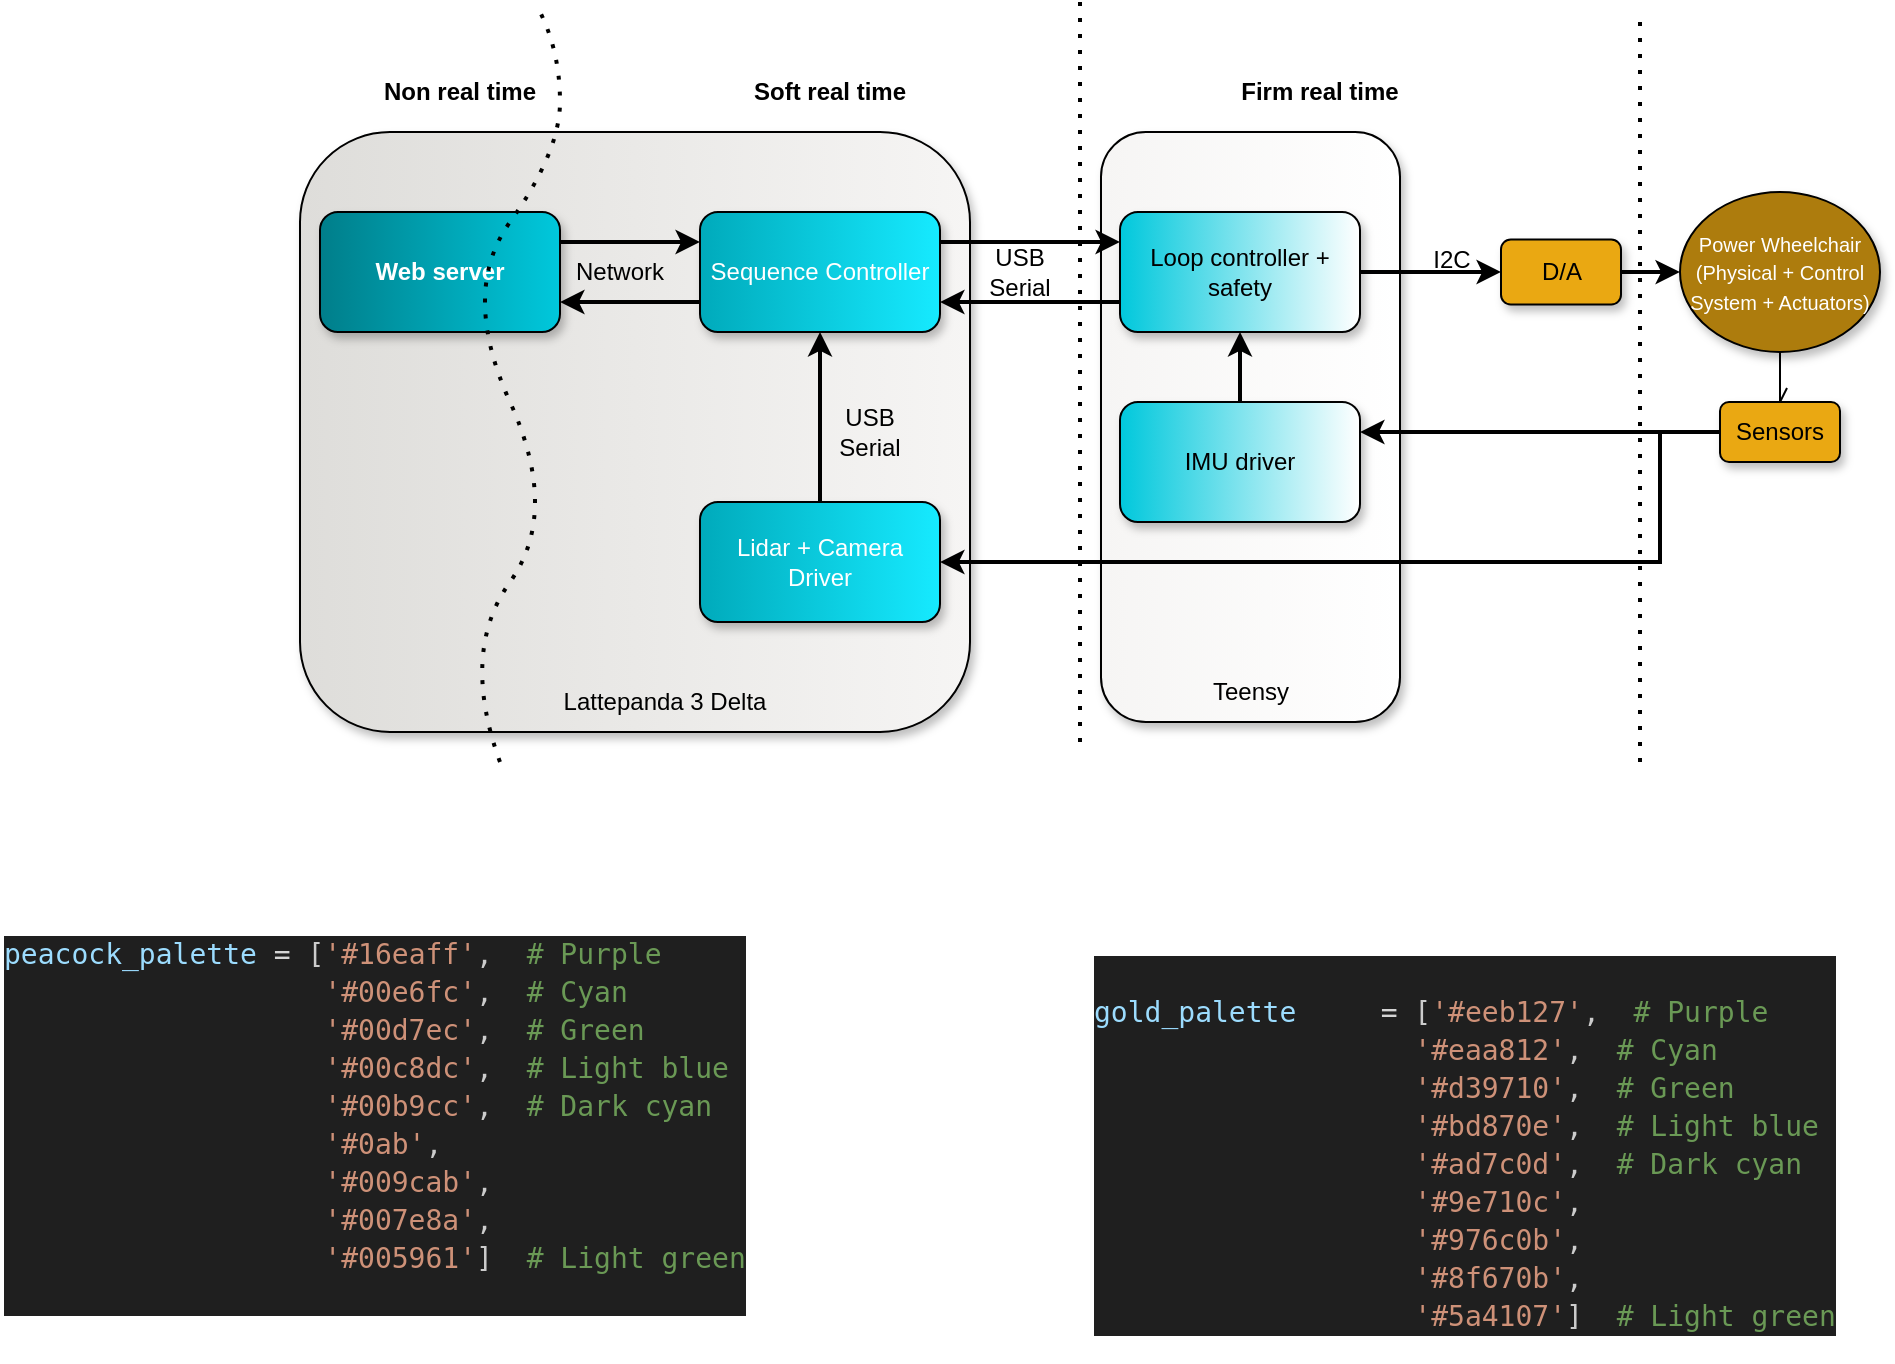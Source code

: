 <mxfile version="24.2.5" type="github">
  <diagram name="Page-1" id="5wNfrocpncal_ENUbVDi">
    <mxGraphModel dx="1839" dy="480" grid="1" gridSize="10" guides="1" tooltips="1" connect="1" arrows="1" fold="1" page="1" pageScale="1" pageWidth="850" pageHeight="1100" math="0" shadow="0">
      <root>
        <mxCell id="0" />
        <mxCell id="1" parent="0" />
        <mxCell id="nIHRb_h8EGxtnhW7rng_-34" value="" style="endArrow=none;dashed=1;html=1;dashPattern=1 3;strokeWidth=2;rounded=0;" edge="1" parent="1">
          <mxGeometry width="50" height="50" relative="1" as="geometry">
            <mxPoint x="700" y="480" as="sourcePoint" />
            <mxPoint x="700" y="110" as="targetPoint" />
          </mxGeometry>
        </mxCell>
        <mxCell id="nIHRb_h8EGxtnhW7rng_-42" value="&lt;p style=&quot;line-height: 120%;&quot; align=&quot;right&quot;&gt;&lt;br&gt;&lt;/p&gt;" style="rounded=1;whiteSpace=wrap;html=1;fillColor=#deddda;shadow=1;gradientColor=#f6f5f4;gradientDirection=east;" vertex="1" parent="1">
          <mxGeometry x="30" y="165" width="335" height="300" as="geometry" />
        </mxCell>
        <mxCell id="nIHRb_h8EGxtnhW7rng_-40" value="&lt;p style=&quot;line-height: 120%;&quot; align=&quot;right&quot;&gt;&lt;br&gt;&lt;/p&gt;" style="rounded=1;whiteSpace=wrap;html=1;fillColor=#f6f5f4;gradientColor=#ffffff;gradientDirection=east;shadow=1;" vertex="1" parent="1">
          <mxGeometry x="430.5" y="165" width="149.5" height="295" as="geometry" />
        </mxCell>
        <mxCell id="nIHRb_h8EGxtnhW7rng_-7" style="edgeStyle=orthogonalEdgeStyle;rounded=0;orthogonalLoop=1;jettySize=auto;html=1;entryX=0;entryY=0.5;entryDx=0;entryDy=0;strokeWidth=2;" edge="1" parent="1" source="nIHRb_h8EGxtnhW7rng_-2" target="nIHRb_h8EGxtnhW7rng_-21">
          <mxGeometry relative="1" as="geometry">
            <mxPoint x="700" y="235" as="targetPoint" />
          </mxGeometry>
        </mxCell>
        <mxCell id="nIHRb_h8EGxtnhW7rng_-2" value="Loop controller + safety" style="rounded=1;whiteSpace=wrap;html=1;fillColor=#00c8dc;shadow=1;gradientColor=#ffffff;gradientDirection=east;" vertex="1" parent="1">
          <mxGeometry x="440" y="205" width="120" height="60" as="geometry" />
        </mxCell>
        <mxCell id="nIHRb_h8EGxtnhW7rng_-3" value="&lt;font color=&quot;#ffffff&quot;&gt;Sequence Controller&lt;/font&gt;" style="rounded=1;whiteSpace=wrap;html=1;fillColor=#00aabb;shadow=1;fillStyle=auto;gradientColor=#16eaff;gradientDirection=east;" vertex="1" parent="1">
          <mxGeometry x="230" y="205" width="120" height="60" as="geometry" />
        </mxCell>
        <mxCell id="nIHRb_h8EGxtnhW7rng_-4" value="&lt;b&gt;&lt;font color=&quot;#ffffff&quot;&gt;Web server&lt;/font&gt;&lt;/b&gt;" style="rounded=1;whiteSpace=wrap;html=1;fillColor=#007e8a;glass=0;shadow=1;gradientColor=#00c8dc;gradientDirection=east;" vertex="1" parent="1">
          <mxGeometry x="40" y="205" width="120" height="60" as="geometry" />
        </mxCell>
        <mxCell id="nIHRb_h8EGxtnhW7rng_-14" value="" style="edgeStyle=orthogonalEdgeStyle;rounded=0;orthogonalLoop=1;jettySize=auto;html=1;strokeWidth=2;" edge="1" parent="1" source="nIHRb_h8EGxtnhW7rng_-5" target="nIHRb_h8EGxtnhW7rng_-3">
          <mxGeometry relative="1" as="geometry" />
        </mxCell>
        <mxCell id="nIHRb_h8EGxtnhW7rng_-5" value="&lt;font color=&quot;#ffffff&quot;&gt;Lidar + Camera Driver&lt;/font&gt;" style="rounded=1;whiteSpace=wrap;html=1;fillColor=#00aabb;shadow=1;gradientColor=#16eaff;gradientDirection=east;" vertex="1" parent="1">
          <mxGeometry x="230" y="350" width="120" height="60" as="geometry" />
        </mxCell>
        <mxCell id="nIHRb_h8EGxtnhW7rng_-13" value="" style="edgeStyle=orthogonalEdgeStyle;rounded=0;orthogonalLoop=1;jettySize=auto;html=1;strokeWidth=2;" edge="1" parent="1" source="nIHRb_h8EGxtnhW7rng_-6" target="nIHRb_h8EGxtnhW7rng_-2">
          <mxGeometry relative="1" as="geometry" />
        </mxCell>
        <mxCell id="nIHRb_h8EGxtnhW7rng_-6" value="IMU driver" style="rounded=1;whiteSpace=wrap;html=1;fillColor=#00c8dc;shadow=1;gradientColor=#ffffff;gradientDirection=east;" vertex="1" parent="1">
          <mxGeometry x="440" y="300" width="120" height="60" as="geometry" />
        </mxCell>
        <mxCell id="nIHRb_h8EGxtnhW7rng_-15" value="" style="endArrow=classic;html=1;rounded=0;exitX=1;exitY=0.25;exitDx=0;exitDy=0;entryX=0;entryY=0.25;entryDx=0;entryDy=0;strokeWidth=2;" edge="1" parent="1" source="nIHRb_h8EGxtnhW7rng_-3" target="nIHRb_h8EGxtnhW7rng_-2">
          <mxGeometry width="50" height="50" relative="1" as="geometry">
            <mxPoint x="360" y="370" as="sourcePoint" />
            <mxPoint x="410" y="320" as="targetPoint" />
          </mxGeometry>
        </mxCell>
        <mxCell id="nIHRb_h8EGxtnhW7rng_-16" value="" style="endArrow=classic;html=1;rounded=0;exitX=0;exitY=0.75;exitDx=0;exitDy=0;entryX=1;entryY=0.75;entryDx=0;entryDy=0;strokeWidth=2;" edge="1" parent="1" source="nIHRb_h8EGxtnhW7rng_-2" target="nIHRb_h8EGxtnhW7rng_-3">
          <mxGeometry width="50" height="50" relative="1" as="geometry">
            <mxPoint x="360" y="370" as="sourcePoint" />
            <mxPoint x="410" y="320" as="targetPoint" />
          </mxGeometry>
        </mxCell>
        <mxCell id="nIHRb_h8EGxtnhW7rng_-17" value="" style="endArrow=classic;html=1;rounded=0;exitX=1;exitY=0.25;exitDx=0;exitDy=0;entryX=0;entryY=0.25;entryDx=0;entryDy=0;strokeWidth=2;" edge="1" parent="1" source="nIHRb_h8EGxtnhW7rng_-4">
          <mxGeometry width="50" height="50" relative="1" as="geometry">
            <mxPoint x="180" y="220" as="sourcePoint" />
            <mxPoint x="230" y="220" as="targetPoint" />
          </mxGeometry>
        </mxCell>
        <mxCell id="nIHRb_h8EGxtnhW7rng_-18" value="" style="endArrow=classic;html=1;rounded=0;exitX=0;exitY=0.75;exitDx=0;exitDy=0;entryX=1;entryY=0.75;entryDx=0;entryDy=0;strokeWidth=2;" edge="1" parent="1" target="nIHRb_h8EGxtnhW7rng_-4">
          <mxGeometry width="50" height="50" relative="1" as="geometry">
            <mxPoint x="230" y="250" as="sourcePoint" />
            <mxPoint x="180" y="250" as="targetPoint" />
          </mxGeometry>
        </mxCell>
        <mxCell id="nIHRb_h8EGxtnhW7rng_-27" value="" style="edgeStyle=orthogonalEdgeStyle;rounded=0;orthogonalLoop=1;jettySize=auto;html=1;endArrow=openAsync;endFill=0;" edge="1" parent="1" source="nIHRb_h8EGxtnhW7rng_-20" target="nIHRb_h8EGxtnhW7rng_-23">
          <mxGeometry relative="1" as="geometry" />
        </mxCell>
        <mxCell id="nIHRb_h8EGxtnhW7rng_-20" value="&lt;font color=&quot;#ffffff&quot; style=&quot;font-size: 10px;&quot;&gt;Power Wheelchair (Physical + Control System + Actuators)&lt;/font&gt;" style="ellipse;whiteSpace=wrap;html=1;fillColor=#ad7c0d;shadow=1;" vertex="1" parent="1">
          <mxGeometry x="720" y="195" width="100" height="80" as="geometry" />
        </mxCell>
        <mxCell id="nIHRb_h8EGxtnhW7rng_-54" value="" style="edgeStyle=orthogonalEdgeStyle;rounded=0;orthogonalLoop=1;jettySize=auto;html=1;strokeWidth=2;" edge="1" parent="1" source="nIHRb_h8EGxtnhW7rng_-21" target="nIHRb_h8EGxtnhW7rng_-20">
          <mxGeometry relative="1" as="geometry" />
        </mxCell>
        <mxCell id="nIHRb_h8EGxtnhW7rng_-21" value="D/A" style="rounded=1;whiteSpace=wrap;html=1;fillColor=#eaa812;shadow=1;" vertex="1" parent="1">
          <mxGeometry x="630.5" y="218.75" width="60" height="32.5" as="geometry" />
        </mxCell>
        <mxCell id="nIHRb_h8EGxtnhW7rng_-24" style="edgeStyle=orthogonalEdgeStyle;rounded=0;orthogonalLoop=1;jettySize=auto;html=1;entryX=1;entryY=0.25;entryDx=0;entryDy=0;strokeWidth=2;" edge="1" parent="1" source="nIHRb_h8EGxtnhW7rng_-23" target="nIHRb_h8EGxtnhW7rng_-6">
          <mxGeometry relative="1" as="geometry" />
        </mxCell>
        <mxCell id="nIHRb_h8EGxtnhW7rng_-26" style="edgeStyle=orthogonalEdgeStyle;rounded=0;orthogonalLoop=1;jettySize=auto;html=1;entryX=1;entryY=0.5;entryDx=0;entryDy=0;strokeWidth=2;" edge="1" parent="1" source="nIHRb_h8EGxtnhW7rng_-23" target="nIHRb_h8EGxtnhW7rng_-5">
          <mxGeometry relative="1" as="geometry">
            <Array as="points">
              <mxPoint x="710" y="380" />
            </Array>
          </mxGeometry>
        </mxCell>
        <mxCell id="nIHRb_h8EGxtnhW7rng_-23" value="Sensors" style="rounded=1;whiteSpace=wrap;html=1;fillColor=#eaa812;shadow=1;" vertex="1" parent="1">
          <mxGeometry x="740" y="300" width="60" height="30" as="geometry" />
        </mxCell>
        <mxCell id="nIHRb_h8EGxtnhW7rng_-28" value="&lt;div style=&quot;color: #cccccc;background-color: #1f1f1f;font-family: &#39;Droid Sans Mono&#39;, &#39;monospace&#39;, monospace;font-weight: normal;font-size: 14px;line-height: 19px;white-space: pre;&quot;&gt;&lt;div&gt;&lt;span style=&quot;color: #9cdcfe;&quot;&gt;peacock_palette&lt;/span&gt;&lt;span style=&quot;color: #cccccc;&quot;&gt; &lt;/span&gt;&lt;span style=&quot;color: #d4d4d4;&quot;&gt;=&lt;/span&gt;&lt;span style=&quot;color: #cccccc;&quot;&gt; [&lt;/span&gt;&lt;span style=&quot;color: #ce9178;&quot;&gt;&#39;#16eaff&#39;&lt;/span&gt;&lt;span style=&quot;color: #cccccc;&quot;&gt;,  &lt;/span&gt;&lt;span style=&quot;color: #6a9955;&quot;&gt;# Purple&lt;/span&gt;&lt;/div&gt;&lt;div&gt;&lt;span style=&quot;color: #cccccc;&quot;&gt;                   &lt;/span&gt;&lt;span style=&quot;color: #ce9178;&quot;&gt;&#39;#00e6fc&#39;&lt;/span&gt;&lt;span style=&quot;color: #cccccc;&quot;&gt;,  &lt;/span&gt;&lt;span style=&quot;color: #6a9955;&quot;&gt;# Cyan&lt;/span&gt;&lt;/div&gt;&lt;div&gt;&lt;span style=&quot;color: #cccccc;&quot;&gt;                   &lt;/span&gt;&lt;span style=&quot;color: #ce9178;&quot;&gt;&#39;#00d7ec&#39;&lt;/span&gt;&lt;span style=&quot;color: #cccccc;&quot;&gt;,  &lt;/span&gt;&lt;span style=&quot;color: #6a9955;&quot;&gt;# Green&lt;/span&gt;&lt;/div&gt;&lt;div&gt;&lt;span style=&quot;color: #cccccc;&quot;&gt;                   &lt;/span&gt;&lt;span style=&quot;color: #ce9178;&quot;&gt;&#39;#00c8dc&#39;&lt;/span&gt;&lt;span style=&quot;color: #cccccc;&quot;&gt;,  &lt;/span&gt;&lt;span style=&quot;color: #6a9955;&quot;&gt;# Light blue&lt;/span&gt;&lt;/div&gt;&lt;div&gt;&lt;span style=&quot;color: #cccccc;&quot;&gt;                   &lt;/span&gt;&lt;span style=&quot;color: #ce9178;&quot;&gt;&#39;#00b9cc&#39;&lt;/span&gt;&lt;span style=&quot;color: #cccccc;&quot;&gt;,  &lt;/span&gt;&lt;span style=&quot;color: #6a9955;&quot;&gt;# Dark cyan&lt;/span&gt;&lt;/div&gt;&lt;div&gt;&lt;span style=&quot;color: #cccccc;&quot;&gt;                   &lt;/span&gt;&lt;span style=&quot;color: #ce9178;&quot;&gt;&#39;#0ab&#39;&lt;/span&gt;&lt;span style=&quot;color: #cccccc;&quot;&gt;,&lt;/span&gt;&lt;/div&gt;&lt;div&gt;&lt;span style=&quot;color: #cccccc;&quot;&gt;                   &lt;/span&gt;&lt;span style=&quot;color: #ce9178;&quot;&gt;&#39;#009cab&#39;&lt;/span&gt;&lt;span style=&quot;color: #cccccc;&quot;&gt;,&lt;/span&gt;&lt;/div&gt;&lt;div&gt;&lt;span style=&quot;color: #cccccc;&quot;&gt;                   &lt;/span&gt;&lt;span style=&quot;color: #ce9178;&quot;&gt;&#39;#007e8a&#39;&lt;/span&gt;&lt;span style=&quot;color: #cccccc;&quot;&gt;,&lt;/span&gt;&lt;/div&gt;&lt;div&gt;&lt;span style=&quot;color: #cccccc;&quot;&gt;                   &lt;/span&gt;&lt;span style=&quot;color: #ce9178;&quot;&gt;&#39;#005961&#39;&lt;/span&gt;&lt;span style=&quot;color: #cccccc;&quot;&gt;]  &lt;/span&gt;&lt;span style=&quot;color: #6a9955;&quot;&gt;# Light green&lt;/span&gt;&lt;/div&gt;&lt;br&gt;&lt;/div&gt;" style="text;whiteSpace=wrap;html=1;" vertex="1" parent="1">
          <mxGeometry x="-120" y="560" width="400" height="210" as="geometry" />
        </mxCell>
        <mxCell id="nIHRb_h8EGxtnhW7rng_-29" value="&lt;div style=&quot;color: #cccccc;background-color: #1f1f1f;font-family: &#39;Droid Sans Mono&#39;, &#39;monospace&#39;, monospace;font-weight: normal;font-size: 14px;line-height: 19px;white-space: pre;&quot;&gt;&lt;br&gt;&lt;div&gt;&lt;span style=&quot;color: #9cdcfe;&quot;&gt;gold_palette&lt;/span&gt;&lt;span style=&quot;color: #cccccc;&quot;&gt;     &lt;/span&gt;&lt;span style=&quot;color: #d4d4d4;&quot;&gt;=&lt;/span&gt;&lt;span style=&quot;color: #cccccc;&quot;&gt; [&lt;/span&gt;&lt;span style=&quot;color: #ce9178;&quot;&gt;&#39;#eeb127&#39;&lt;/span&gt;&lt;span style=&quot;color: #cccccc;&quot;&gt;,  &lt;/span&gt;&lt;span style=&quot;color: #6a9955;&quot;&gt;# Purple&lt;/span&gt;&lt;/div&gt;&lt;div&gt;&lt;span style=&quot;color: #cccccc;&quot;&gt;                   &lt;/span&gt;&lt;span style=&quot;color: #ce9178;&quot;&gt;&#39;#eaa812&#39;&lt;/span&gt;&lt;span style=&quot;color: #cccccc;&quot;&gt;,  &lt;/span&gt;&lt;span style=&quot;color: #6a9955;&quot;&gt;# Cyan&lt;/span&gt;&lt;/div&gt;&lt;div&gt;&lt;span style=&quot;color: #cccccc;&quot;&gt;                   &lt;/span&gt;&lt;span style=&quot;color: #ce9178;&quot;&gt;&#39;#d39710&#39;&lt;/span&gt;&lt;span style=&quot;color: #cccccc;&quot;&gt;,  &lt;/span&gt;&lt;span style=&quot;color: #6a9955;&quot;&gt;# Green&lt;/span&gt;&lt;/div&gt;&lt;div&gt;&lt;span style=&quot;color: #cccccc;&quot;&gt;                   &lt;/span&gt;&lt;span style=&quot;color: #ce9178;&quot;&gt;&#39;#bd870e&#39;&lt;/span&gt;&lt;span style=&quot;color: #cccccc;&quot;&gt;,  &lt;/span&gt;&lt;span style=&quot;color: #6a9955;&quot;&gt;# Light blue&lt;/span&gt;&lt;/div&gt;&lt;div&gt;&lt;span style=&quot;color: #cccccc;&quot;&gt;                   &lt;/span&gt;&lt;span style=&quot;color: #ce9178;&quot;&gt;&#39;#ad7c0d&#39;&lt;/span&gt;&lt;span style=&quot;color: #cccccc;&quot;&gt;,  &lt;/span&gt;&lt;span style=&quot;color: #6a9955;&quot;&gt;# Dark cyan&lt;/span&gt;&lt;/div&gt;&lt;div&gt;&lt;span style=&quot;color: #cccccc;&quot;&gt;                   &lt;/span&gt;&lt;span style=&quot;color: #ce9178;&quot;&gt;&#39;#9e710c&#39;&lt;/span&gt;&lt;span style=&quot;color: #cccccc;&quot;&gt;,&lt;/span&gt;&lt;/div&gt;&lt;div&gt;&lt;span style=&quot;color: #cccccc;&quot;&gt;                   &lt;/span&gt;&lt;span style=&quot;color: #ce9178;&quot;&gt;&#39;#976c0b&#39;&lt;/span&gt;&lt;span style=&quot;color: #cccccc;&quot;&gt;,&lt;/span&gt;&lt;/div&gt;&lt;div&gt;&lt;span style=&quot;color: #cccccc;&quot;&gt;                   &lt;/span&gt;&lt;span style=&quot;color: #ce9178;&quot;&gt;&#39;#8f670b&#39;&lt;/span&gt;&lt;span style=&quot;color: #cccccc;&quot;&gt;,&lt;/span&gt;&lt;/div&gt;&lt;div&gt;&lt;span style=&quot;color: #cccccc;&quot;&gt;                   &lt;/span&gt;&lt;span style=&quot;color: #ce9178;&quot;&gt;&#39;#5a4107&#39;&lt;/span&gt;&lt;span style=&quot;color: #cccccc;&quot;&gt;]  &lt;/span&gt;&lt;span style=&quot;color: #6a9955;&quot;&gt;# Light green&lt;/span&gt;&lt;/div&gt;&lt;/div&gt;" style="text;whiteSpace=wrap;html=1;" vertex="1" parent="1">
          <mxGeometry x="425" y="570" width="400" height="210" as="geometry" />
        </mxCell>
        <mxCell id="nIHRb_h8EGxtnhW7rng_-30" value="" style="endArrow=none;dashed=1;html=1;dashPattern=1 3;strokeWidth=2;rounded=0;curved=1;" edge="1" parent="1">
          <mxGeometry width="50" height="50" relative="1" as="geometry">
            <mxPoint x="130" y="480" as="sourcePoint" />
            <mxPoint x="150" y="105" as="targetPoint" />
            <Array as="points">
              <mxPoint x="110" y="425" />
              <mxPoint x="160" y="355" />
              <mxPoint x="110" y="245" />
              <mxPoint x="160" y="175" />
              <mxPoint x="160" y="125" />
            </Array>
          </mxGeometry>
        </mxCell>
        <mxCell id="nIHRb_h8EGxtnhW7rng_-33" value="" style="endArrow=none;dashed=1;html=1;dashPattern=1 3;strokeWidth=2;rounded=0;" edge="1" parent="1">
          <mxGeometry width="50" height="50" relative="1" as="geometry">
            <mxPoint x="420" y="470" as="sourcePoint" />
            <mxPoint x="420" y="100" as="targetPoint" />
          </mxGeometry>
        </mxCell>
        <mxCell id="nIHRb_h8EGxtnhW7rng_-36" value="&lt;b&gt;Firm real time&lt;br&gt;&lt;/b&gt;" style="text;html=1;align=center;verticalAlign=middle;whiteSpace=wrap;rounded=0;" vertex="1" parent="1">
          <mxGeometry x="470" y="130" width="140" height="30" as="geometry" />
        </mxCell>
        <mxCell id="nIHRb_h8EGxtnhW7rng_-37" value="&lt;b&gt;Soft real time&lt;br&gt;&lt;/b&gt;" style="text;html=1;align=center;verticalAlign=middle;whiteSpace=wrap;rounded=0;" vertex="1" parent="1">
          <mxGeometry x="240" y="130" width="110" height="30" as="geometry" />
        </mxCell>
        <mxCell id="nIHRb_h8EGxtnhW7rng_-39" value="&lt;b&gt;Non real time&lt;br&gt;&lt;/b&gt;" style="text;html=1;align=center;verticalAlign=middle;whiteSpace=wrap;rounded=0;" vertex="1" parent="1">
          <mxGeometry x="60" y="130" width="100" height="30" as="geometry" />
        </mxCell>
        <mxCell id="nIHRb_h8EGxtnhW7rng_-41" value="Teensy" style="text;html=1;align=center;verticalAlign=middle;whiteSpace=wrap;rounded=0;" vertex="1" parent="1">
          <mxGeometry x="443" y="430" width="125" height="30" as="geometry" />
        </mxCell>
        <mxCell id="nIHRb_h8EGxtnhW7rng_-44" value="Lattepanda 3 Delta" style="text;html=1;align=center;verticalAlign=middle;whiteSpace=wrap;rounded=0;" vertex="1" parent="1">
          <mxGeometry x="150" y="435" width="125" height="30" as="geometry" />
        </mxCell>
        <mxCell id="nIHRb_h8EGxtnhW7rng_-45" value="Network" style="text;html=1;align=center;verticalAlign=middle;whiteSpace=wrap;rounded=0;" vertex="1" parent="1">
          <mxGeometry x="160" y="220" width="60" height="30" as="geometry" />
        </mxCell>
        <mxCell id="nIHRb_h8EGxtnhW7rng_-46" value="USB Serial" style="text;html=1;align=center;verticalAlign=middle;whiteSpace=wrap;rounded=0;" vertex="1" parent="1">
          <mxGeometry x="365" y="225" width="50" height="20" as="geometry" />
        </mxCell>
        <mxCell id="nIHRb_h8EGxtnhW7rng_-50" value="I2C" style="text;html=1;align=center;verticalAlign=middle;whiteSpace=wrap;rounded=0;" vertex="1" parent="1">
          <mxGeometry x="580.5" y="218.75" width="50" height="20" as="geometry" />
        </mxCell>
        <mxCell id="nIHRb_h8EGxtnhW7rng_-52" value="USB Serial" style="text;html=1;align=center;verticalAlign=middle;whiteSpace=wrap;rounded=0;" vertex="1" parent="1">
          <mxGeometry x="290" y="305" width="50" height="20" as="geometry" />
        </mxCell>
      </root>
    </mxGraphModel>
  </diagram>
</mxfile>
